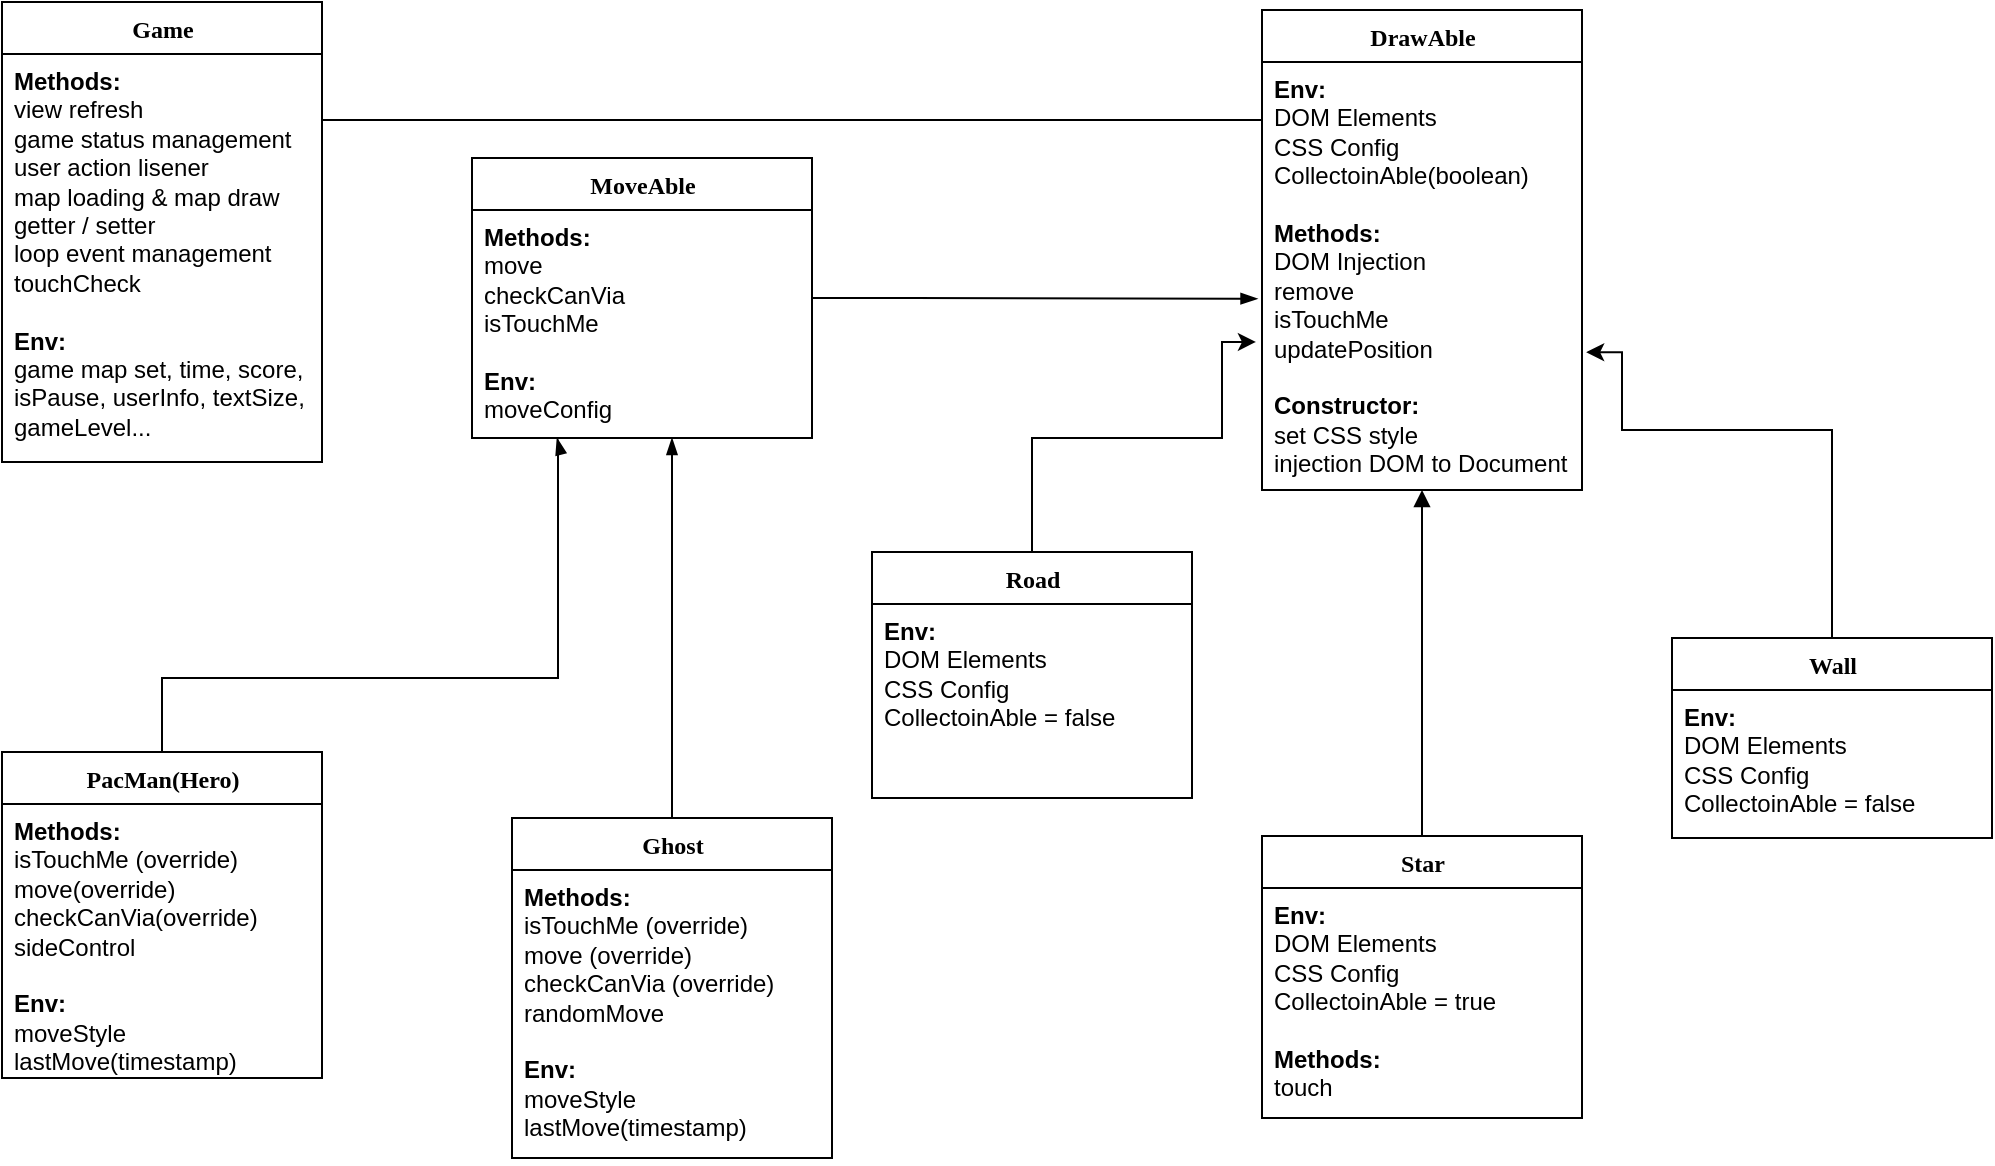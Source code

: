 <mxfile version="18.1.3" type="google"><diagram name="Page-1" id="6133507b-19e7-1e82-6fc7-422aa6c4b21f"><mxGraphModel grid="1" page="1" gridSize="10" guides="1" tooltips="1" connect="1" arrows="1" fold="1" pageScale="1" pageWidth="1100" pageHeight="850" background="none" math="0" shadow="0"><root><mxCell id="0"/><mxCell id="1" parent="0"/><mxCell id="b94bc138ca980ef-13" style="edgeStyle=orthogonalEdgeStyle;rounded=0;html=1;labelBackgroundColor=none;startArrow=none;startFill=0;endArrow=blockThin;endFill=1;fontFamily=Verdana;fontSize=12;entryX=0.25;entryY=1;entryDx=0;entryDy=0;" edge="1" parent="1" source="235556782a83e6d0-1" target="wjg42aqtSkNhPbxjpPwz-3"><mxGeometry relative="1" as="geometry"><Array as="points"><mxPoint x="115" y="470"/><mxPoint x="313" y="470"/><mxPoint x="313" y="352"/></Array><mxPoint x="290" y="390" as="targetPoint"/></mxGeometry></mxCell><mxCell id="235556782a83e6d0-1" value="PacMan(Hero)" style="swimlane;html=1;fontStyle=1;align=center;verticalAlign=top;childLayout=stackLayout;horizontal=1;startSize=26;horizontalStack=0;resizeParent=1;resizeLast=0;collapsible=1;marginBottom=0;swimlaneFillColor=#ffffff;rounded=0;shadow=0;comic=0;labelBackgroundColor=none;strokeWidth=1;fillColor=none;fontFamily=Verdana;fontSize=12" vertex="1" parent="1"><mxGeometry x="35" y="507" width="160" height="163" as="geometry"/></mxCell><mxCell id="wjg42aqtSkNhPbxjpPwz-4" value="&lt;b&gt;&lt;font style=&quot;font-size: 12px;&quot;&gt;Methods:&lt;br&gt;&lt;/font&gt;&lt;/b&gt;isTouchMe (override)&lt;br&gt;move(override)&lt;br&gt;checkCanVia(override)&lt;br&gt;sideControl&lt;br&gt;&lt;br&gt;&lt;b&gt;Env:&lt;br&gt;&lt;/b&gt;moveStyle&lt;br&gt;lastMove(timestamp)" style="text;html=1;strokeColor=none;fillColor=none;align=left;verticalAlign=top;spacingLeft=4;spacingRight=4;whiteSpace=wrap;overflow=hidden;rotatable=0;points=[[0,0.5],[1,0.5]];portConstraint=eastwest;" vertex="1" parent="235556782a83e6d0-1"><mxGeometry y="26" width="160" height="134" as="geometry"/></mxCell><mxCell id="78961159f06e98e8-17" value="Game" style="swimlane;html=1;fontStyle=1;align=center;verticalAlign=top;childLayout=stackLayout;horizontal=1;startSize=26;horizontalStack=0;resizeParent=1;resizeLast=0;collapsible=1;marginBottom=0;swimlaneFillColor=#ffffff;rounded=0;shadow=0;comic=0;labelBackgroundColor=none;strokeWidth=1;fillColor=none;fontFamily=Verdana;fontSize=12" vertex="1" parent="1"><mxGeometry x="35" y="132" width="160" height="230" as="geometry"/></mxCell><mxCell id="78961159f06e98e8-23" value="&lt;b&gt;&lt;font style=&quot;font-size: 12px;&quot;&gt;Methods:&lt;/font&gt;&lt;br&gt;&lt;/b&gt;view refresh&lt;br&gt;game status management&lt;br&gt;user action lisener&lt;br&gt;map loading &amp;amp; map draw&lt;br&gt;getter / setter&lt;br&gt;loop event management&lt;br&gt;touchCheck&lt;br&gt;&lt;br&gt;&lt;b&gt;Env:&lt;/b&gt;&lt;br&gt;game map set, time, score, isPause, userInfo, textSize, gameLevel..." style="text;html=1;strokeColor=none;fillColor=none;align=left;verticalAlign=top;spacingLeft=4;spacingRight=4;whiteSpace=wrap;overflow=hidden;rotatable=0;points=[[0,0.5],[1,0.5]];portConstraint=eastwest;" vertex="1" parent="78961159f06e98e8-17"><mxGeometry y="26" width="160" height="204" as="geometry"/></mxCell><mxCell id="b94bc138ca980ef-7" style="edgeStyle=orthogonalEdgeStyle;rounded=0;html=1;labelBackgroundColor=none;startArrow=none;startFill=0;endArrow=blockThin;endFill=1;fontFamily=Verdana;fontSize=12;entryX=-0.014;entryY=0.553;entryDx=0;entryDy=0;exitX=1;exitY=0.5;exitDx=0;exitDy=0;entryPerimeter=0;" edge="1" parent="1" source="wjg42aqtSkNhPbxjpPwz-3" target="78961159f06e98e8-44"><mxGeometry relative="1" as="geometry"><Array as="points"><mxPoint x="490" y="280"/><mxPoint x="490" y="280"/></Array><mxPoint x="410" y="256" as="targetPoint"/></mxGeometry></mxCell><mxCell id="b94bc138ca980ef-8" style="edgeStyle=orthogonalEdgeStyle;rounded=0;html=1;labelBackgroundColor=none;startArrow=none;startFill=0;startSize=8;endArrow=none;endFill=0;endSize=16;fontFamily=Verdana;fontSize=12;" edge="1" parent="1" source="78961159f06e98e8-43" target="78961159f06e98e8-17"><mxGeometry relative="1" as="geometry"><Array as="points"><mxPoint x="565" y="191"/><mxPoint x="565" y="191"/></Array></mxGeometry></mxCell><mxCell id="78961159f06e98e8-43" value="DrawAble" style="swimlane;html=1;fontStyle=1;align=center;verticalAlign=top;childLayout=stackLayout;horizontal=1;startSize=26;horizontalStack=0;resizeParent=1;resizeLast=0;collapsible=1;marginBottom=0;swimlaneFillColor=#ffffff;rounded=0;shadow=0;comic=0;labelBackgroundColor=none;strokeWidth=1;fillColor=none;fontFamily=Verdana;fontSize=12" vertex="1" parent="1"><mxGeometry x="665" y="136.0" width="160" height="240" as="geometry"/></mxCell><mxCell id="78961159f06e98e8-44" value="&lt;b&gt;Env:&lt;/b&gt;&lt;br&gt;DOM Elements&lt;br&gt;CSS Config&lt;br&gt;CollectoinAble(boolean)&lt;br&gt;&lt;br&gt;&lt;b&gt;Methods:&lt;/b&gt;&lt;br&gt;DOM Injection&lt;br&gt;remove&lt;br&gt;isTouchMe&lt;br&gt;updatePosition&lt;br&gt;&lt;br&gt;&lt;b&gt;Constructor:&lt;/b&gt;&lt;br&gt;set CSS style&lt;br&gt;injection DOM to Document" style="text;html=1;strokeColor=none;fillColor=none;align=left;verticalAlign=top;spacingLeft=4;spacingRight=4;whiteSpace=wrap;overflow=hidden;rotatable=0;points=[[0,0.5],[1,0.5]];portConstraint=eastwest;" vertex="1" parent="78961159f06e98e8-43"><mxGeometry y="26" width="160" height="214" as="geometry"/></mxCell><mxCell id="b94bc138ca980ef-12" style="edgeStyle=orthogonalEdgeStyle;rounded=0;html=1;labelBackgroundColor=none;startArrow=none;startFill=0;endArrow=blockThin;endFill=1;fontFamily=Verdana;fontSize=12;" edge="1" parent="1" source="78961159f06e98e8-69"><mxGeometry relative="1" as="geometry"><mxPoint x="370" y="350" as="targetPoint"/></mxGeometry></mxCell><mxCell id="78961159f06e98e8-69" value="Ghost&lt;br&gt;" style="swimlane;html=1;fontStyle=1;align=center;verticalAlign=top;childLayout=stackLayout;horizontal=1;startSize=26;horizontalStack=0;resizeParent=1;resizeLast=0;collapsible=1;marginBottom=0;swimlaneFillColor=#ffffff;rounded=0;shadow=0;comic=0;labelBackgroundColor=none;strokeWidth=1;fillColor=none;fontFamily=Verdana;fontSize=12" vertex="1" parent="1"><mxGeometry x="290" y="540" width="160" height="170" as="geometry"><mxRectangle x="290" y="540" width="70" height="26" as="alternateBounds"/></mxGeometry></mxCell><mxCell id="wjg42aqtSkNhPbxjpPwz-7" value="&lt;b&gt;&lt;font style=&quot;font-size: 12px;&quot;&gt;Methods:&lt;br&gt;&lt;/font&gt;&lt;/b&gt;isTouchMe (override)&lt;br&gt;move (override)&lt;br&gt;checkCanVia (override)&lt;br&gt;randomMove&lt;br&gt;&lt;br&gt;&lt;b&gt;Env:&lt;br&gt;&lt;/b&gt;moveStyle&lt;br&gt;lastMove(timestamp)" style="text;html=1;strokeColor=none;fillColor=none;align=left;verticalAlign=top;spacingLeft=4;spacingRight=4;whiteSpace=wrap;overflow=hidden;rotatable=0;points=[[0,0.5],[1,0.5]];portConstraint=eastwest;" vertex="1" parent="78961159f06e98e8-69"><mxGeometry y="26" width="160" height="144" as="geometry"/></mxCell><mxCell id="b94bc138ca980ef-9" style="edgeStyle=orthogonalEdgeStyle;rounded=0;html=1;labelBackgroundColor=none;startArrow=none;startFill=0;endArrow=block;endFill=1;fontFamily=Verdana;fontSize=12;strokeWidth=1;" edge="1" parent="1" source="78961159f06e98e8-82" target="78961159f06e98e8-43"><mxGeometry relative="1" as="geometry"/></mxCell><mxCell id="78961159f06e98e8-82" value="Star" style="swimlane;html=1;fontStyle=1;align=center;verticalAlign=top;childLayout=stackLayout;horizontal=1;startSize=26;horizontalStack=0;resizeParent=1;resizeLast=0;collapsible=1;marginBottom=0;swimlaneFillColor=#ffffff;rounded=0;shadow=0;comic=0;labelBackgroundColor=none;strokeWidth=1;fillColor=none;fontFamily=Verdana;fontSize=12" vertex="1" parent="1"><mxGeometry x="665" y="549" width="160" height="141" as="geometry"><mxRectangle x="665" y="549" width="60" height="26" as="alternateBounds"/></mxGeometry></mxCell><mxCell id="wjg42aqtSkNhPbxjpPwz-9" value="&lt;b&gt;Env:&lt;br&gt;&lt;/b&gt;DOM Elements&lt;br&gt;CSS Config&lt;br&gt;CollectoinAble = true&lt;br&gt;&lt;br&gt;&lt;b&gt;Methods:&lt;br&gt;&lt;/b&gt;touch" style="text;html=1;strokeColor=none;fillColor=none;align=left;verticalAlign=top;spacingLeft=4;spacingRight=4;whiteSpace=wrap;overflow=hidden;rotatable=0;points=[[0,0.5],[1,0.5]];portConstraint=eastwest;" vertex="1" parent="78961159f06e98e8-82"><mxGeometry y="26" width="160" height="114" as="geometry"/></mxCell><mxCell id="wjg42aqtSkNhPbxjpPwz-2" style="edgeStyle=orthogonalEdgeStyle;rounded=0;orthogonalLoop=1;jettySize=auto;html=1;entryX=1.013;entryY=0.678;entryDx=0;entryDy=0;entryPerimeter=0;fontSize=12;" edge="1" parent="1" source="78961159f06e98e8-95" target="78961159f06e98e8-44"><mxGeometry relative="1" as="geometry"><Array as="points"><mxPoint x="950" y="346"/><mxPoint x="845" y="346"/><mxPoint x="845" y="307"/></Array></mxGeometry></mxCell><mxCell id="78961159f06e98e8-95" value="Wall" style="swimlane;html=1;fontStyle=1;align=center;verticalAlign=top;childLayout=stackLayout;horizontal=1;startSize=26;horizontalStack=0;resizeParent=1;resizeLast=0;collapsible=1;marginBottom=0;swimlaneFillColor=#ffffff;rounded=0;shadow=0;comic=0;labelBackgroundColor=none;strokeWidth=1;fillColor=none;fontFamily=Verdana;fontSize=12" vertex="1" parent="1"><mxGeometry x="870" y="450" width="160" height="100" as="geometry"/></mxCell><mxCell id="wjg42aqtSkNhPbxjpPwz-10" value="&lt;b&gt;Env:&lt;br&gt;&lt;/b&gt;DOM Elements&lt;br&gt;CSS Config&lt;br&gt;CollectoinAble = false" style="text;html=1;strokeColor=none;fillColor=none;align=left;verticalAlign=top;spacingLeft=4;spacingRight=4;whiteSpace=wrap;overflow=hidden;rotatable=0;points=[[0,0.5],[1,0.5]];portConstraint=eastwest;" vertex="1" parent="78961159f06e98e8-95"><mxGeometry y="26" width="160" height="74" as="geometry"/></mxCell><mxCell id="wjg42aqtSkNhPbxjpPwz-1" style="edgeStyle=orthogonalEdgeStyle;rounded=0;orthogonalLoop=1;jettySize=auto;html=1;entryX=-0.019;entryY=0.654;entryDx=0;entryDy=0;entryPerimeter=0;fontSize=12;" edge="1" parent="1" source="fEiFOGw6-GgpmnwcBbvy-1" target="78961159f06e98e8-44"><mxGeometry relative="1" as="geometry"><Array as="points"><mxPoint x="550" y="350"/><mxPoint x="645" y="350"/><mxPoint x="645" y="302"/></Array></mxGeometry></mxCell><mxCell id="fEiFOGw6-GgpmnwcBbvy-1" value="Road" style="swimlane;html=1;fontStyle=1;align=center;verticalAlign=top;childLayout=stackLayout;horizontal=1;startSize=26;horizontalStack=0;resizeParent=1;resizeLast=0;collapsible=1;marginBottom=0;swimlaneFillColor=#ffffff;rounded=0;shadow=0;comic=0;labelBackgroundColor=none;strokeWidth=1;fillColor=none;fontFamily=Verdana;fontSize=12" vertex="1" parent="1"><mxGeometry x="470" y="407" width="160" height="123" as="geometry"><mxRectangle x="470" y="370" width="70" height="26" as="alternateBounds"/></mxGeometry></mxCell><mxCell id="wjg42aqtSkNhPbxjpPwz-8" value="&lt;b&gt;Env:&lt;br&gt;&lt;/b&gt;DOM Elements&lt;br&gt;CSS Config&lt;br&gt;CollectoinAble = false" style="text;html=1;strokeColor=none;fillColor=none;align=left;verticalAlign=top;spacingLeft=4;spacingRight=4;whiteSpace=wrap;overflow=hidden;rotatable=0;points=[[0,0.5],[1,0.5]];portConstraint=eastwest;" vertex="1" parent="fEiFOGw6-GgpmnwcBbvy-1"><mxGeometry y="26" width="160" height="84" as="geometry"/></mxCell><mxCell id="wjg42aqtSkNhPbxjpPwz-3" value="MoveAble" style="swimlane;html=1;fontStyle=1;align=center;verticalAlign=top;childLayout=stackLayout;horizontal=1;startSize=26;horizontalStack=0;resizeParent=1;resizeLast=0;collapsible=1;marginBottom=0;swimlaneFillColor=#ffffff;rounded=0;shadow=0;comic=0;labelBackgroundColor=none;strokeWidth=1;fillColor=none;fontFamily=Verdana;fontSize=12" vertex="1" parent="1"><mxGeometry x="270" y="210" width="170" height="140" as="geometry"><mxRectangle x="470" y="370" width="70" height="26" as="alternateBounds"/></mxGeometry></mxCell><mxCell id="wjg42aqtSkNhPbxjpPwz-5" value="&lt;b&gt;&lt;font style=&quot;font-size: 12px;&quot;&gt;Methods:&lt;br&gt;&lt;/font&gt;&lt;/b&gt;move&lt;br&gt;checkCanVia&lt;br&gt;isTouchMe&lt;br&gt;&lt;br&gt;&lt;b&gt;Env:&lt;br&gt;&lt;/b&gt;moveConfig" style="text;html=1;strokeColor=none;fillColor=none;align=left;verticalAlign=top;spacingLeft=4;spacingRight=4;whiteSpace=wrap;overflow=hidden;rotatable=0;points=[[0,0.5],[1,0.5]];portConstraint=eastwest;" vertex="1" parent="wjg42aqtSkNhPbxjpPwz-3"><mxGeometry y="26" width="170" height="114" as="geometry"/></mxCell></root></mxGraphModel></diagram></mxfile>